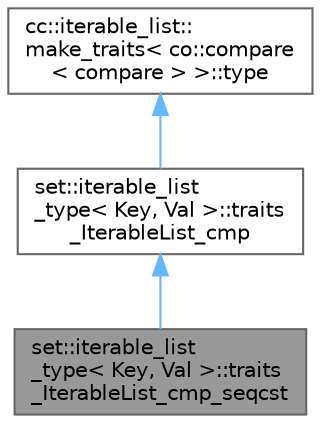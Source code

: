 digraph "set::iterable_list_type&lt; Key, Val &gt;::traits_IterableList_cmp_seqcst"
{
 // LATEX_PDF_SIZE
  bgcolor="transparent";
  edge [fontname=Helvetica,fontsize=10,labelfontname=Helvetica,labelfontsize=10];
  node [fontname=Helvetica,fontsize=10,shape=box,height=0.2,width=0.4];
  Node1 [id="Node000001",label="set::iterable_list\l_type\< Key, Val \>::traits\l_IterableList_cmp_seqcst",height=0.2,width=0.4,color="gray40", fillcolor="grey60", style="filled", fontcolor="black",tooltip=" "];
  Node2 -> Node1 [id="edge1_Node000001_Node000002",dir="back",color="steelblue1",style="solid",tooltip=" "];
  Node2 [id="Node000002",label="set::iterable_list\l_type\< Key, Val \>::traits\l_IterableList_cmp",height=0.2,width=0.4,color="gray40", fillcolor="white", style="filled",URL="$structset_1_1iterable__list__type_1_1traits___iterable_list__cmp.html",tooltip=" "];
  Node3 -> Node2 [id="edge2_Node000002_Node000003",dir="back",color="steelblue1",style="solid",tooltip=" "];
  Node3 [id="Node000003",label="cc::iterable_list::\lmake_traits\< co::compare\l\< compare \> \>::type",height=0.2,width=0.4,color="gray40", fillcolor="white", style="filled",tooltip=" "];
}

